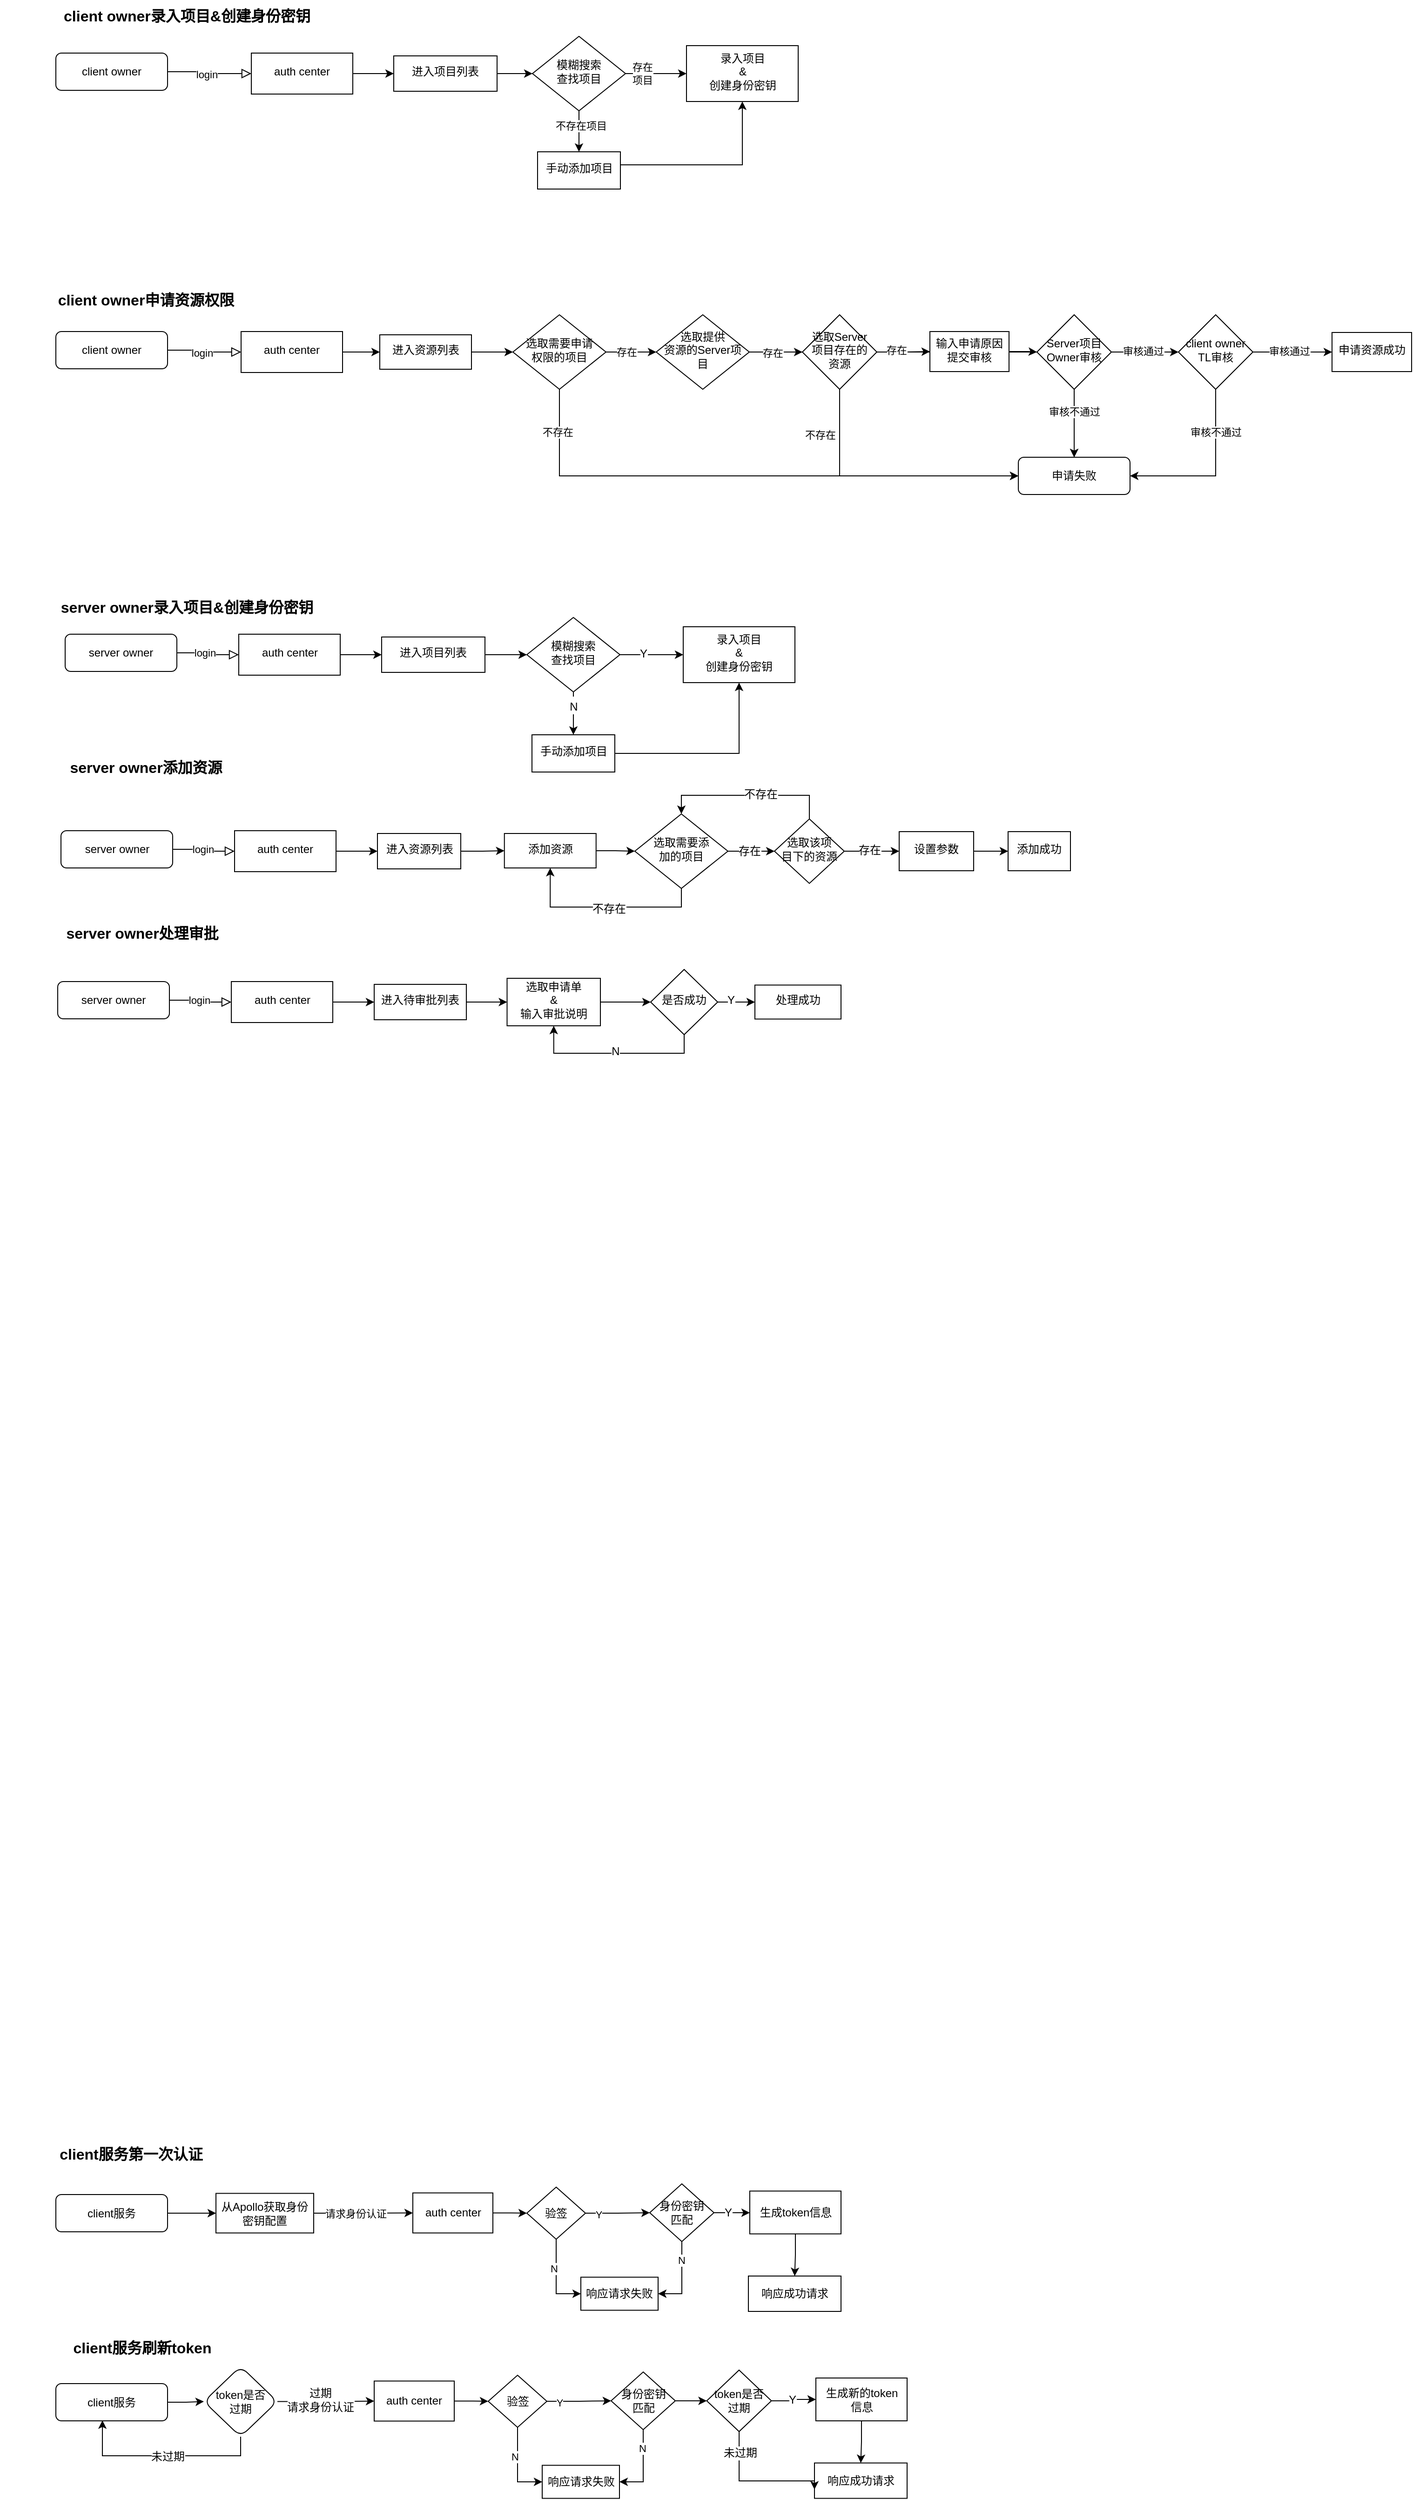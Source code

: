 <mxfile version="15.2.1" type="github">
  <diagram id="C5RBs43oDa-KdzZeNtuy" name="Page-1">
    <mxGraphModel dx="2253" dy="749" grid="0" gridSize="10" guides="1" tooltips="1" connect="1" arrows="1" fold="1" page="1" pageScale="1" pageWidth="827" pageHeight="1169" math="0" shadow="0">
      <root>
        <mxCell id="WIyWlLk6GJQsqaUBKTNV-0" />
        <mxCell id="WIyWlLk6GJQsqaUBKTNV-1" parent="WIyWlLk6GJQsqaUBKTNV-0" />
        <mxCell id="WIyWlLk6GJQsqaUBKTNV-2" value="" style="rounded=0;html=1;jettySize=auto;orthogonalLoop=1;fontSize=11;endArrow=block;endFill=0;endSize=8;strokeWidth=1;shadow=0;labelBackgroundColor=none;edgeStyle=orthogonalEdgeStyle;entryX=0;entryY=0.5;entryDx=0;entryDy=0;" parent="WIyWlLk6GJQsqaUBKTNV-1" source="WIyWlLk6GJQsqaUBKTNV-3" target="DeKQThP0z9D1mcQqg2c3-67" edge="1">
          <mxGeometry relative="1" as="geometry">
            <mxPoint x="94" y="196" as="targetPoint" />
            <Array as="points" />
          </mxGeometry>
        </mxCell>
        <mxCell id="DeKQThP0z9D1mcQqg2c3-6" value="login" style="edgeLabel;html=1;align=center;verticalAlign=middle;resizable=0;points=[];" vertex="1" connectable="0" parent="WIyWlLk6GJQsqaUBKTNV-2">
          <mxGeometry x="-0.086" y="-3" relative="1" as="geometry">
            <mxPoint as="offset" />
          </mxGeometry>
        </mxCell>
        <mxCell id="WIyWlLk6GJQsqaUBKTNV-3" value="client owner" style="rounded=1;whiteSpace=wrap;html=1;fontSize=12;glass=0;strokeWidth=1;shadow=0;" parent="WIyWlLk6GJQsqaUBKTNV-1" vertex="1">
          <mxGeometry x="34" y="81" width="120" height="40" as="geometry" />
        </mxCell>
        <mxCell id="DeKQThP0z9D1mcQqg2c3-25" value="" style="edgeStyle=orthogonalEdgeStyle;rounded=0;orthogonalLoop=1;jettySize=auto;html=1;" edge="1" parent="WIyWlLk6GJQsqaUBKTNV-1" source="DeKQThP0z9D1mcQqg2c3-5" target="DeKQThP0z9D1mcQqg2c3-24">
          <mxGeometry relative="1" as="geometry" />
        </mxCell>
        <mxCell id="DeKQThP0z9D1mcQqg2c3-26" value="存在&lt;br&gt;项目" style="edgeLabel;html=1;align=center;verticalAlign=middle;resizable=0;points=[];" vertex="1" connectable="0" parent="DeKQThP0z9D1mcQqg2c3-25">
          <mxGeometry x="-0.455" relative="1" as="geometry">
            <mxPoint as="offset" />
          </mxGeometry>
        </mxCell>
        <mxCell id="DeKQThP0z9D1mcQqg2c3-28" value="" style="edgeStyle=orthogonalEdgeStyle;rounded=0;orthogonalLoop=1;jettySize=auto;html=1;" edge="1" parent="WIyWlLk6GJQsqaUBKTNV-1" source="DeKQThP0z9D1mcQqg2c3-5" target="DeKQThP0z9D1mcQqg2c3-27">
          <mxGeometry relative="1" as="geometry" />
        </mxCell>
        <mxCell id="DeKQThP0z9D1mcQqg2c3-30" value="不存在项目" style="edgeLabel;html=1;align=center;verticalAlign=middle;resizable=0;points=[];" vertex="1" connectable="0" parent="DeKQThP0z9D1mcQqg2c3-28">
          <mxGeometry x="-0.302" y="2" relative="1" as="geometry">
            <mxPoint as="offset" />
          </mxGeometry>
        </mxCell>
        <mxCell id="DeKQThP0z9D1mcQqg2c3-5" value="模糊搜索&lt;br&gt;查找项目" style="rhombus;whiteSpace=wrap;html=1;shadow=0;fontFamily=Helvetica;fontSize=12;align=center;strokeWidth=1;spacing=6;spacingTop=-4;" vertex="1" parent="WIyWlLk6GJQsqaUBKTNV-1">
          <mxGeometry x="546" y="63" width="100" height="80" as="geometry" />
        </mxCell>
        <mxCell id="DeKQThP0z9D1mcQqg2c3-24" value="录入项目 &lt;br&gt;&amp;amp; &lt;br&gt;创建身份密钥" style="whiteSpace=wrap;html=1;shadow=0;strokeWidth=1;spacing=6;spacingTop=-4;" vertex="1" parent="WIyWlLk6GJQsqaUBKTNV-1">
          <mxGeometry x="711.5" y="73" width="120" height="60" as="geometry" />
        </mxCell>
        <mxCell id="DeKQThP0z9D1mcQqg2c3-29" style="edgeStyle=orthogonalEdgeStyle;rounded=0;orthogonalLoop=1;jettySize=auto;html=1;entryX=0.5;entryY=1;entryDx=0;entryDy=0;" edge="1" parent="WIyWlLk6GJQsqaUBKTNV-1" source="DeKQThP0z9D1mcQqg2c3-27" target="DeKQThP0z9D1mcQqg2c3-24">
          <mxGeometry relative="1" as="geometry">
            <Array as="points">
              <mxPoint x="772" y="201" />
            </Array>
          </mxGeometry>
        </mxCell>
        <mxCell id="DeKQThP0z9D1mcQqg2c3-27" value="手动添加项目" style="whiteSpace=wrap;html=1;shadow=0;strokeWidth=1;spacing=6;spacingTop=-4;" vertex="1" parent="WIyWlLk6GJQsqaUBKTNV-1">
          <mxGeometry x="551.5" y="187" width="89" height="40" as="geometry" />
        </mxCell>
        <mxCell id="DeKQThP0z9D1mcQqg2c3-306" style="edgeStyle=orthogonalEdgeStyle;rounded=0;orthogonalLoop=1;jettySize=auto;html=1;entryX=0;entryY=0.5;entryDx=0;entryDy=0;" edge="1" parent="WIyWlLk6GJQsqaUBKTNV-1" source="DeKQThP0z9D1mcQqg2c3-67" target="DeKQThP0z9D1mcQqg2c3-73">
          <mxGeometry relative="1" as="geometry" />
        </mxCell>
        <mxCell id="DeKQThP0z9D1mcQqg2c3-67" value="&lt;span&gt;auth center&lt;/span&gt;" style="whiteSpace=wrap;html=1;shadow=0;strokeWidth=1;spacing=6;spacingTop=-4;" vertex="1" parent="WIyWlLk6GJQsqaUBKTNV-1">
          <mxGeometry x="244" y="81" width="109" height="44" as="geometry" />
        </mxCell>
        <mxCell id="DeKQThP0z9D1mcQqg2c3-75" style="edgeStyle=orthogonalEdgeStyle;rounded=0;orthogonalLoop=1;jettySize=auto;html=1;" edge="1" parent="WIyWlLk6GJQsqaUBKTNV-1" source="DeKQThP0z9D1mcQqg2c3-73" target="DeKQThP0z9D1mcQqg2c3-5">
          <mxGeometry relative="1" as="geometry" />
        </mxCell>
        <mxCell id="DeKQThP0z9D1mcQqg2c3-73" value="进入项目列表" style="whiteSpace=wrap;html=1;shadow=0;strokeWidth=1;spacing=6;spacingTop=-4;" vertex="1" parent="WIyWlLk6GJQsqaUBKTNV-1">
          <mxGeometry x="397" y="84" width="111" height="38" as="geometry" />
        </mxCell>
        <mxCell id="DeKQThP0z9D1mcQqg2c3-195" value="" style="edgeStyle=orthogonalEdgeStyle;rounded=0;orthogonalLoop=1;jettySize=auto;html=1;entryX=0;entryY=0.5;entryDx=0;entryDy=0;" edge="1" parent="WIyWlLk6GJQsqaUBKTNV-1" source="DeKQThP0z9D1mcQqg2c3-146" target="DeKQThP0z9D1mcQqg2c3-196">
          <mxGeometry relative="1" as="geometry">
            <mxPoint x="275" y="2400.5" as="targetPoint" />
          </mxGeometry>
        </mxCell>
        <mxCell id="DeKQThP0z9D1mcQqg2c3-146" value="client服务" style="rounded=1;whiteSpace=wrap;html=1;fontSize=12;glass=0;strokeWidth=1;shadow=0;" vertex="1" parent="WIyWlLk6GJQsqaUBKTNV-1">
          <mxGeometry x="34" y="2380.5" width="120" height="40" as="geometry" />
        </mxCell>
        <mxCell id="DeKQThP0z9D1mcQqg2c3-166" value="" style="edgeStyle=orthogonalEdgeStyle;rounded=0;orthogonalLoop=1;jettySize=auto;html=1;exitX=1;exitY=0.5;exitDx=0;exitDy=0;" edge="1" parent="WIyWlLk6GJQsqaUBKTNV-1" source="DeKQThP0z9D1mcQqg2c3-153" target="DeKQThP0z9D1mcQqg2c3-165">
          <mxGeometry relative="1" as="geometry" />
        </mxCell>
        <mxCell id="DeKQThP0z9D1mcQqg2c3-153" value="auth center" style="rounded=0;whiteSpace=wrap;html=1;" vertex="1" parent="WIyWlLk6GJQsqaUBKTNV-1">
          <mxGeometry x="417.5" y="2378.75" width="86" height="43" as="geometry" />
        </mxCell>
        <mxCell id="DeKQThP0z9D1mcQqg2c3-172" value="" style="edgeStyle=orthogonalEdgeStyle;rounded=0;orthogonalLoop=1;jettySize=auto;html=1;" edge="1" parent="WIyWlLk6GJQsqaUBKTNV-1" source="DeKQThP0z9D1mcQqg2c3-165" target="DeKQThP0z9D1mcQqg2c3-171">
          <mxGeometry relative="1" as="geometry" />
        </mxCell>
        <mxCell id="DeKQThP0z9D1mcQqg2c3-178" value="Y" style="edgeLabel;html=1;align=center;verticalAlign=middle;resizable=0;points=[];" vertex="1" connectable="0" parent="DeKQThP0z9D1mcQqg2c3-172">
          <mxGeometry x="-0.617" y="-1" relative="1" as="geometry">
            <mxPoint as="offset" />
          </mxGeometry>
        </mxCell>
        <mxCell id="DeKQThP0z9D1mcQqg2c3-176" value="" style="edgeStyle=orthogonalEdgeStyle;rounded=0;orthogonalLoop=1;jettySize=auto;html=1;entryX=0;entryY=0.5;entryDx=0;entryDy=0;" edge="1" parent="WIyWlLk6GJQsqaUBKTNV-1" source="DeKQThP0z9D1mcQqg2c3-165" target="DeKQThP0z9D1mcQqg2c3-175">
          <mxGeometry relative="1" as="geometry" />
        </mxCell>
        <mxCell id="DeKQThP0z9D1mcQqg2c3-179" value="N" style="edgeLabel;html=1;align=center;verticalAlign=middle;resizable=0;points=[];" vertex="1" connectable="0" parent="DeKQThP0z9D1mcQqg2c3-176">
          <mxGeometry x="-0.271" y="-4" relative="1" as="geometry">
            <mxPoint x="1" as="offset" />
          </mxGeometry>
        </mxCell>
        <mxCell id="DeKQThP0z9D1mcQqg2c3-165" value="验签" style="rhombus;whiteSpace=wrap;html=1;rounded=0;" vertex="1" parent="WIyWlLk6GJQsqaUBKTNV-1">
          <mxGeometry x="540" y="2372.5" width="63" height="56" as="geometry" />
        </mxCell>
        <mxCell id="DeKQThP0z9D1mcQqg2c3-185" value="" style="edgeStyle=orthogonalEdgeStyle;rounded=0;orthogonalLoop=1;jettySize=auto;html=1;" edge="1" parent="WIyWlLk6GJQsqaUBKTNV-1" source="DeKQThP0z9D1mcQqg2c3-169" target="DeKQThP0z9D1mcQqg2c3-184">
          <mxGeometry relative="1" as="geometry" />
        </mxCell>
        <mxCell id="DeKQThP0z9D1mcQqg2c3-169" value="生成token信息" style="whiteSpace=wrap;html=1;rounded=0;" vertex="1" parent="WIyWlLk6GJQsqaUBKTNV-1">
          <mxGeometry x="779.5" y="2376.75" width="98" height="46" as="geometry" />
        </mxCell>
        <mxCell id="DeKQThP0z9D1mcQqg2c3-177" style="edgeStyle=orthogonalEdgeStyle;rounded=0;orthogonalLoop=1;jettySize=auto;html=1;entryX=1;entryY=0.5;entryDx=0;entryDy=0;" edge="1" parent="WIyWlLk6GJQsqaUBKTNV-1" source="DeKQThP0z9D1mcQqg2c3-171" target="DeKQThP0z9D1mcQqg2c3-175">
          <mxGeometry relative="1" as="geometry">
            <mxPoint x="693" y="2502.25" as="targetPoint" />
          </mxGeometry>
        </mxCell>
        <mxCell id="DeKQThP0z9D1mcQqg2c3-180" value="N" style="edgeLabel;html=1;align=center;verticalAlign=middle;resizable=0;points=[];" vertex="1" connectable="0" parent="DeKQThP0z9D1mcQqg2c3-177">
          <mxGeometry x="-0.521" y="-1" relative="1" as="geometry">
            <mxPoint as="offset" />
          </mxGeometry>
        </mxCell>
        <mxCell id="DeKQThP0z9D1mcQqg2c3-183" style="edgeStyle=orthogonalEdgeStyle;rounded=0;orthogonalLoop=1;jettySize=auto;html=1;exitX=1;exitY=0.5;exitDx=0;exitDy=0;entryX=0;entryY=0.5;entryDx=0;entryDy=0;" edge="1" parent="WIyWlLk6GJQsqaUBKTNV-1" source="DeKQThP0z9D1mcQqg2c3-171" target="DeKQThP0z9D1mcQqg2c3-169">
          <mxGeometry relative="1" as="geometry">
            <mxPoint x="754.5" y="2400" as="sourcePoint" />
          </mxGeometry>
        </mxCell>
        <mxCell id="DeKQThP0z9D1mcQqg2c3-420" value="Y" style="edgeLabel;html=1;align=center;verticalAlign=middle;resizable=0;points=[];fontSize=12;" vertex="1" connectable="0" parent="DeKQThP0z9D1mcQqg2c3-183">
          <mxGeometry x="-0.226" relative="1" as="geometry">
            <mxPoint as="offset" />
          </mxGeometry>
        </mxCell>
        <mxCell id="DeKQThP0z9D1mcQqg2c3-171" value="身份密钥&lt;br&gt;匹配" style="rhombus;whiteSpace=wrap;html=1;rounded=0;" vertex="1" parent="WIyWlLk6GJQsqaUBKTNV-1">
          <mxGeometry x="672" y="2369" width="69" height="62" as="geometry" />
        </mxCell>
        <mxCell id="DeKQThP0z9D1mcQqg2c3-175" value="响应请求失败" style="whiteSpace=wrap;html=1;rounded=0;" vertex="1" parent="WIyWlLk6GJQsqaUBKTNV-1">
          <mxGeometry x="598" y="2469.25" width="83" height="35.5" as="geometry" />
        </mxCell>
        <mxCell id="DeKQThP0z9D1mcQqg2c3-184" value="响应成功请求" style="whiteSpace=wrap;html=1;rounded=0;" vertex="1" parent="WIyWlLk6GJQsqaUBKTNV-1">
          <mxGeometry x="778" y="2468" width="99.5" height="38" as="geometry" />
        </mxCell>
        <mxCell id="DeKQThP0z9D1mcQqg2c3-206" value="" style="edgeStyle=orthogonalEdgeStyle;rounded=0;orthogonalLoop=1;jettySize=auto;html=1;entryX=0;entryY=0.5;entryDx=0;entryDy=0;" edge="1" parent="WIyWlLk6GJQsqaUBKTNV-1" source="DeKQThP0z9D1mcQqg2c3-196" target="DeKQThP0z9D1mcQqg2c3-153">
          <mxGeometry relative="1" as="geometry">
            <mxPoint x="356" y="2400.5" as="targetPoint" />
          </mxGeometry>
        </mxCell>
        <mxCell id="DeKQThP0z9D1mcQqg2c3-419" value="&lt;span style=&quot;font-size: 11px&quot;&gt;请求身份认证&lt;/span&gt;" style="edgeLabel;html=1;align=center;verticalAlign=middle;resizable=0;points=[];fontSize=12;" vertex="1" connectable="0" parent="DeKQThP0z9D1mcQqg2c3-206">
          <mxGeometry x="-0.17" relative="1" as="geometry">
            <mxPoint as="offset" />
          </mxGeometry>
        </mxCell>
        <mxCell id="DeKQThP0z9D1mcQqg2c3-196" value="从Apollo获取身份密钥配置" style="rounded=0;whiteSpace=wrap;html=1;" vertex="1" parent="WIyWlLk6GJQsqaUBKTNV-1">
          <mxGeometry x="206" y="2379.25" width="105" height="42.5" as="geometry" />
        </mxCell>
        <mxCell id="DeKQThP0z9D1mcQqg2c3-259" value="" style="rounded=0;html=1;jettySize=auto;orthogonalLoop=1;fontSize=11;endArrow=block;endFill=0;endSize=8;strokeWidth=1;shadow=0;labelBackgroundColor=none;edgeStyle=orthogonalEdgeStyle;entryX=0;entryY=0.5;entryDx=0;entryDy=0;" edge="1" parent="WIyWlLk6GJQsqaUBKTNV-1" source="DeKQThP0z9D1mcQqg2c3-261" target="DeKQThP0z9D1mcQqg2c3-301">
          <mxGeometry relative="1" as="geometry">
            <mxPoint x="221" y="400" as="targetPoint" />
            <Array as="points" />
          </mxGeometry>
        </mxCell>
        <mxCell id="DeKQThP0z9D1mcQqg2c3-260" value="login" style="edgeLabel;html=1;align=center;verticalAlign=middle;resizable=0;points=[];" vertex="1" connectable="0" parent="DeKQThP0z9D1mcQqg2c3-259">
          <mxGeometry x="-0.086" y="-3" relative="1" as="geometry">
            <mxPoint as="offset" />
          </mxGeometry>
        </mxCell>
        <mxCell id="DeKQThP0z9D1mcQqg2c3-261" value="client owner" style="rounded=1;whiteSpace=wrap;html=1;fontSize=12;glass=0;strokeWidth=1;shadow=0;" vertex="1" parent="WIyWlLk6GJQsqaUBKTNV-1">
          <mxGeometry x="34" y="380" width="120" height="40" as="geometry" />
        </mxCell>
        <mxCell id="DeKQThP0z9D1mcQqg2c3-262" style="edgeStyle=orthogonalEdgeStyle;rounded=0;orthogonalLoop=1;jettySize=auto;html=1;entryX=0.5;entryY=0;entryDx=0;entryDy=0;" edge="1" parent="WIyWlLk6GJQsqaUBKTNV-1" source="DeKQThP0z9D1mcQqg2c3-266" target="DeKQThP0z9D1mcQqg2c3-272">
          <mxGeometry relative="1" as="geometry">
            <mxPoint x="1187.5" y="619" as="targetPoint" />
          </mxGeometry>
        </mxCell>
        <mxCell id="DeKQThP0z9D1mcQqg2c3-263" value="不存在" style="edgeLabel;html=1;align=center;verticalAlign=middle;resizable=0;points=[];" vertex="1" connectable="0" parent="DeKQThP0z9D1mcQqg2c3-262">
          <mxGeometry x="-0.684" y="-2" relative="1" as="geometry">
            <mxPoint x="10" y="2" as="offset" />
          </mxGeometry>
        </mxCell>
        <mxCell id="DeKQThP0z9D1mcQqg2c3-264" value="" style="edgeStyle=orthogonalEdgeStyle;rounded=0;orthogonalLoop=1;jettySize=auto;html=1;entryX=0;entryY=0.5;entryDx=0;entryDy=0;" edge="1" parent="WIyWlLk6GJQsqaUBKTNV-1" source="DeKQThP0z9D1mcQqg2c3-266" target="DeKQThP0z9D1mcQqg2c3-298">
          <mxGeometry relative="1" as="geometry" />
        </mxCell>
        <mxCell id="DeKQThP0z9D1mcQqg2c3-265" value="存在" style="edgeLabel;html=1;align=center;verticalAlign=middle;resizable=0;points=[];" vertex="1" connectable="0" parent="DeKQThP0z9D1mcQqg2c3-264">
          <mxGeometry x="-0.143" y="-1" relative="1" as="geometry">
            <mxPoint as="offset" />
          </mxGeometry>
        </mxCell>
        <mxCell id="DeKQThP0z9D1mcQqg2c3-266" value="选取提供&lt;br&gt;资源的Server项目" style="rhombus;whiteSpace=wrap;html=1;shadow=0;fontFamily=Helvetica;fontSize=12;align=center;strokeWidth=1;spacing=6;spacingTop=-4;" vertex="1" parent="WIyWlLk6GJQsqaUBKTNV-1">
          <mxGeometry x="679" y="362" width="100" height="80" as="geometry" />
        </mxCell>
        <mxCell id="DeKQThP0z9D1mcQqg2c3-272" value="申请失败" style="rounded=1;whiteSpace=wrap;html=1;fontSize=12;glass=0;strokeWidth=1;shadow=0;" vertex="1" parent="WIyWlLk6GJQsqaUBKTNV-1">
          <mxGeometry x="1068" y="515" width="120" height="40" as="geometry" />
        </mxCell>
        <mxCell id="DeKQThP0z9D1mcQqg2c3-273" style="edgeStyle=orthogonalEdgeStyle;rounded=0;orthogonalLoop=1;jettySize=auto;html=1;exitX=1;exitY=0.5;exitDx=0;exitDy=0;entryX=0;entryY=0.5;entryDx=0;entryDy=0;" edge="1" parent="WIyWlLk6GJQsqaUBKTNV-1" source="DeKQThP0z9D1mcQqg2c3-277" target="DeKQThP0z9D1mcQqg2c3-266">
          <mxGeometry relative="1" as="geometry" />
        </mxCell>
        <mxCell id="DeKQThP0z9D1mcQqg2c3-274" value="存在" style="edgeLabel;html=1;align=center;verticalAlign=middle;resizable=0;points=[];" vertex="1" connectable="0" parent="DeKQThP0z9D1mcQqg2c3-273">
          <mxGeometry x="-0.176" relative="1" as="geometry">
            <mxPoint as="offset" />
          </mxGeometry>
        </mxCell>
        <mxCell id="DeKQThP0z9D1mcQqg2c3-275" style="edgeStyle=orthogonalEdgeStyle;rounded=0;orthogonalLoop=1;jettySize=auto;html=1;entryX=0;entryY=0.5;entryDx=0;entryDy=0;exitX=0.5;exitY=1;exitDx=0;exitDy=0;" edge="1" parent="WIyWlLk6GJQsqaUBKTNV-1" source="DeKQThP0z9D1mcQqg2c3-277" target="DeKQThP0z9D1mcQqg2c3-272">
          <mxGeometry relative="1" as="geometry" />
        </mxCell>
        <mxCell id="DeKQThP0z9D1mcQqg2c3-276" value="不存在" style="edgeLabel;html=1;align=center;verticalAlign=middle;resizable=0;points=[];" vertex="1" connectable="0" parent="DeKQThP0z9D1mcQqg2c3-275">
          <mxGeometry x="-0.71" y="-2" relative="1" as="geometry">
            <mxPoint y="-39" as="offset" />
          </mxGeometry>
        </mxCell>
        <mxCell id="DeKQThP0z9D1mcQqg2c3-277" value="选取需要申请&lt;br&gt;权限的项目" style="rhombus;whiteSpace=wrap;html=1;shadow=0;fontFamily=Helvetica;fontSize=12;align=center;strokeWidth=1;spacing=6;spacingTop=-4;" vertex="1" parent="WIyWlLk6GJQsqaUBKTNV-1">
          <mxGeometry x="525" y="362" width="100" height="80" as="geometry" />
        </mxCell>
        <mxCell id="DeKQThP0z9D1mcQqg2c3-281" value="" style="edgeStyle=orthogonalEdgeStyle;rounded=0;orthogonalLoop=1;jettySize=auto;html=1;exitX=1;exitY=0.5;exitDx=0;exitDy=0;" edge="1" parent="WIyWlLk6GJQsqaUBKTNV-1" source="DeKQThP0z9D1mcQqg2c3-282" target="DeKQThP0z9D1mcQqg2c3-287">
          <mxGeometry relative="1" as="geometry" />
        </mxCell>
        <mxCell id="DeKQThP0z9D1mcQqg2c3-282" value="输入申请原因&lt;br&gt;提交审核" style="whiteSpace=wrap;html=1;shadow=0;strokeWidth=1;spacing=6;spacingTop=-4;" vertex="1" parent="WIyWlLk6GJQsqaUBKTNV-1">
          <mxGeometry x="973" y="380" width="85" height="43" as="geometry" />
        </mxCell>
        <mxCell id="DeKQThP0z9D1mcQqg2c3-283" value="" style="edgeStyle=orthogonalEdgeStyle;rounded=0;orthogonalLoop=1;jettySize=auto;html=1;" edge="1" parent="WIyWlLk6GJQsqaUBKTNV-1" source="DeKQThP0z9D1mcQqg2c3-287" target="DeKQThP0z9D1mcQqg2c3-292">
          <mxGeometry relative="1" as="geometry" />
        </mxCell>
        <mxCell id="DeKQThP0z9D1mcQqg2c3-284" value="审核通过" style="edgeLabel;html=1;align=center;verticalAlign=middle;resizable=0;points=[];" vertex="1" connectable="0" parent="DeKQThP0z9D1mcQqg2c3-283">
          <mxGeometry x="-0.075" y="1" relative="1" as="geometry">
            <mxPoint as="offset" />
          </mxGeometry>
        </mxCell>
        <mxCell id="DeKQThP0z9D1mcQqg2c3-285" style="edgeStyle=orthogonalEdgeStyle;rounded=0;orthogonalLoop=1;jettySize=auto;html=1;exitX=0.5;exitY=1;exitDx=0;exitDy=0;entryX=0.5;entryY=0;entryDx=0;entryDy=0;" edge="1" parent="WIyWlLk6GJQsqaUBKTNV-1" source="DeKQThP0z9D1mcQqg2c3-287" target="DeKQThP0z9D1mcQqg2c3-272">
          <mxGeometry relative="1" as="geometry">
            <mxPoint x="259.5" y="772" as="targetPoint" />
          </mxGeometry>
        </mxCell>
        <mxCell id="DeKQThP0z9D1mcQqg2c3-286" value="审核不通过" style="edgeLabel;html=1;align=center;verticalAlign=middle;resizable=0;points=[];" vertex="1" connectable="0" parent="DeKQThP0z9D1mcQqg2c3-285">
          <mxGeometry x="-0.344" relative="1" as="geometry">
            <mxPoint as="offset" />
          </mxGeometry>
        </mxCell>
        <mxCell id="DeKQThP0z9D1mcQqg2c3-287" value="Server项目Owner审核" style="rhombus;whiteSpace=wrap;html=1;shadow=0;strokeWidth=1;spacing=6;spacingTop=-4;" vertex="1" parent="WIyWlLk6GJQsqaUBKTNV-1">
          <mxGeometry x="1088" y="362" width="80" height="80" as="geometry" />
        </mxCell>
        <mxCell id="DeKQThP0z9D1mcQqg2c3-288" style="edgeStyle=orthogonalEdgeStyle;rounded=0;orthogonalLoop=1;jettySize=auto;html=1;entryX=1;entryY=0.5;entryDx=0;entryDy=0;exitX=0.5;exitY=1;exitDx=0;exitDy=0;" edge="1" parent="WIyWlLk6GJQsqaUBKTNV-1" source="DeKQThP0z9D1mcQqg2c3-292" target="DeKQThP0z9D1mcQqg2c3-272">
          <mxGeometry relative="1" as="geometry">
            <mxPoint x="244.5" y="787" as="targetPoint" />
          </mxGeometry>
        </mxCell>
        <mxCell id="DeKQThP0z9D1mcQqg2c3-289" value="审核不通过" style="edgeLabel;html=1;align=center;verticalAlign=middle;resizable=0;points=[];" vertex="1" connectable="0" parent="DeKQThP0z9D1mcQqg2c3-288">
          <mxGeometry x="-0.505" relative="1" as="geometry">
            <mxPoint as="offset" />
          </mxGeometry>
        </mxCell>
        <mxCell id="DeKQThP0z9D1mcQqg2c3-290" value="" style="edgeStyle=orthogonalEdgeStyle;rounded=0;orthogonalLoop=1;jettySize=auto;html=1;" edge="1" parent="WIyWlLk6GJQsqaUBKTNV-1" source="DeKQThP0z9D1mcQqg2c3-292" target="DeKQThP0z9D1mcQqg2c3-293">
          <mxGeometry relative="1" as="geometry" />
        </mxCell>
        <mxCell id="DeKQThP0z9D1mcQqg2c3-291" value="审核通过" style="edgeLabel;html=1;align=center;verticalAlign=middle;resizable=0;points=[];" vertex="1" connectable="0" parent="DeKQThP0z9D1mcQqg2c3-290">
          <mxGeometry x="-0.089" y="1" relative="1" as="geometry">
            <mxPoint as="offset" />
          </mxGeometry>
        </mxCell>
        <mxCell id="DeKQThP0z9D1mcQqg2c3-292" value="client owner TL审核" style="rhombus;whiteSpace=wrap;html=1;shadow=0;strokeWidth=1;spacing=6;spacingTop=-4;" vertex="1" parent="WIyWlLk6GJQsqaUBKTNV-1">
          <mxGeometry x="1240" y="362" width="80" height="80" as="geometry" />
        </mxCell>
        <mxCell id="DeKQThP0z9D1mcQqg2c3-293" value="申请资源成功" style="whiteSpace=wrap;html=1;shadow=0;strokeWidth=1;spacing=6;spacingTop=-4;" vertex="1" parent="WIyWlLk6GJQsqaUBKTNV-1">
          <mxGeometry x="1405" y="381" width="85.5" height="42" as="geometry" />
        </mxCell>
        <mxCell id="DeKQThP0z9D1mcQqg2c3-294" style="edgeStyle=orthogonalEdgeStyle;rounded=0;orthogonalLoop=1;jettySize=auto;html=1;entryX=0;entryY=0.5;entryDx=0;entryDy=0;exitX=0.5;exitY=1;exitDx=0;exitDy=0;" edge="1" parent="WIyWlLk6GJQsqaUBKTNV-1" source="DeKQThP0z9D1mcQqg2c3-298" target="DeKQThP0z9D1mcQqg2c3-272">
          <mxGeometry relative="1" as="geometry">
            <mxPoint x="229.5" y="757" as="targetPoint" />
          </mxGeometry>
        </mxCell>
        <mxCell id="DeKQThP0z9D1mcQqg2c3-295" value="不存在" style="edgeLabel;html=1;align=center;verticalAlign=middle;resizable=0;points=[];" vertex="1" connectable="0" parent="DeKQThP0z9D1mcQqg2c3-294">
          <mxGeometry x="-0.658" y="-3" relative="1" as="geometry">
            <mxPoint x="-18" as="offset" />
          </mxGeometry>
        </mxCell>
        <mxCell id="DeKQThP0z9D1mcQqg2c3-296" style="edgeStyle=orthogonalEdgeStyle;rounded=0;orthogonalLoop=1;jettySize=auto;html=1;exitX=1;exitY=0.5;exitDx=0;exitDy=0;entryX=0;entryY=0.5;entryDx=0;entryDy=0;" edge="1" parent="WIyWlLk6GJQsqaUBKTNV-1" source="DeKQThP0z9D1mcQqg2c3-298" target="DeKQThP0z9D1mcQqg2c3-282">
          <mxGeometry relative="1" as="geometry" />
        </mxCell>
        <mxCell id="DeKQThP0z9D1mcQqg2c3-297" value="存在" style="edgeLabel;html=1;align=center;verticalAlign=middle;resizable=0;points=[];" vertex="1" connectable="0" parent="DeKQThP0z9D1mcQqg2c3-296">
          <mxGeometry x="-0.264" y="2" relative="1" as="geometry">
            <mxPoint as="offset" />
          </mxGeometry>
        </mxCell>
        <mxCell id="DeKQThP0z9D1mcQqg2c3-298" value="选取Server项目存在的资源" style="rhombus;whiteSpace=wrap;html=1;shadow=0;strokeWidth=1;spacing=6;spacingTop=-4;" vertex="1" parent="WIyWlLk6GJQsqaUBKTNV-1">
          <mxGeometry x="836" y="362" width="80" height="80" as="geometry" />
        </mxCell>
        <mxCell id="DeKQThP0z9D1mcQqg2c3-299" value="" style="edgeStyle=orthogonalEdgeStyle;rounded=0;orthogonalLoop=1;jettySize=auto;html=1;" edge="1" parent="WIyWlLk6GJQsqaUBKTNV-1" source="DeKQThP0z9D1mcQqg2c3-301" target="DeKQThP0z9D1mcQqg2c3-303">
          <mxGeometry relative="1" as="geometry" />
        </mxCell>
        <mxCell id="DeKQThP0z9D1mcQqg2c3-301" value="&lt;span&gt;auth center&lt;/span&gt;" style="whiteSpace=wrap;html=1;shadow=0;strokeWidth=1;spacing=6;spacingTop=-4;" vertex="1" parent="WIyWlLk6GJQsqaUBKTNV-1">
          <mxGeometry x="233" y="380" width="109" height="44" as="geometry" />
        </mxCell>
        <mxCell id="DeKQThP0z9D1mcQqg2c3-308" style="edgeStyle=orthogonalEdgeStyle;rounded=0;orthogonalLoop=1;jettySize=auto;html=1;entryX=0;entryY=0.5;entryDx=0;entryDy=0;fontSize=16;" edge="1" parent="WIyWlLk6GJQsqaUBKTNV-1" source="DeKQThP0z9D1mcQqg2c3-303" target="DeKQThP0z9D1mcQqg2c3-277">
          <mxGeometry relative="1" as="geometry" />
        </mxCell>
        <mxCell id="DeKQThP0z9D1mcQqg2c3-303" value="进入资源列表" style="whiteSpace=wrap;html=1;shadow=0;strokeWidth=1;spacing=6;spacingTop=-4;" vertex="1" parent="WIyWlLk6GJQsqaUBKTNV-1">
          <mxGeometry x="382" y="383.5" width="98.5" height="37" as="geometry" />
        </mxCell>
        <mxCell id="DeKQThP0z9D1mcQqg2c3-307" value="client owner录入项目&amp;amp;创建身份密钥" style="text;html=1;strokeColor=none;fillColor=none;align=center;verticalAlign=middle;whiteSpace=wrap;rounded=0;fontStyle=1;fontSize=16;" vertex="1" parent="WIyWlLk6GJQsqaUBKTNV-1">
          <mxGeometry x="34" y="24" width="282" height="33" as="geometry" />
        </mxCell>
        <mxCell id="DeKQThP0z9D1mcQqg2c3-309" value="client owner申请资源权限" style="text;html=1;strokeColor=none;fillColor=none;align=center;verticalAlign=middle;whiteSpace=wrap;rounded=0;fontStyle=1;fontSize=16;" vertex="1" parent="WIyWlLk6GJQsqaUBKTNV-1">
          <mxGeometry x="-10" y="329" width="282" height="33" as="geometry" />
        </mxCell>
        <mxCell id="DeKQThP0z9D1mcQqg2c3-310" value="server owner" style="rounded=1;whiteSpace=wrap;html=1;fontSize=12;glass=0;strokeWidth=1;shadow=0;" vertex="1" parent="WIyWlLk6GJQsqaUBKTNV-1">
          <mxGeometry x="44" y="705" width="120" height="40" as="geometry" />
        </mxCell>
        <mxCell id="DeKQThP0z9D1mcQqg2c3-318" style="edgeStyle=orthogonalEdgeStyle;rounded=0;orthogonalLoop=1;jettySize=auto;html=1;entryX=0;entryY=0.5;entryDx=0;entryDy=0;fontSize=16;" edge="1" parent="WIyWlLk6GJQsqaUBKTNV-1" source="DeKQThP0z9D1mcQqg2c3-311" target="DeKQThP0z9D1mcQqg2c3-314">
          <mxGeometry relative="1" as="geometry" />
        </mxCell>
        <mxCell id="DeKQThP0z9D1mcQqg2c3-311" value="&lt;span&gt;auth center&lt;/span&gt;" style="whiteSpace=wrap;html=1;shadow=0;strokeWidth=1;spacing=6;spacingTop=-4;" vertex="1" parent="WIyWlLk6GJQsqaUBKTNV-1">
          <mxGeometry x="230.5" y="705" width="109" height="44" as="geometry" />
        </mxCell>
        <mxCell id="DeKQThP0z9D1mcQqg2c3-312" value="" style="rounded=0;html=1;jettySize=auto;orthogonalLoop=1;fontSize=11;endArrow=block;endFill=0;endSize=8;strokeWidth=1;shadow=0;labelBackgroundColor=none;edgeStyle=orthogonalEdgeStyle;entryX=0;entryY=0.5;entryDx=0;entryDy=0;exitX=1;exitY=0.5;exitDx=0;exitDy=0;" edge="1" parent="WIyWlLk6GJQsqaUBKTNV-1" source="DeKQThP0z9D1mcQqg2c3-310" target="DeKQThP0z9D1mcQqg2c3-311">
          <mxGeometry relative="1" as="geometry">
            <mxPoint x="201" y="1055" as="targetPoint" />
            <Array as="points" />
            <mxPoint x="201" y="984" as="sourcePoint" />
          </mxGeometry>
        </mxCell>
        <mxCell id="DeKQThP0z9D1mcQqg2c3-313" value="login" style="edgeLabel;html=1;align=center;verticalAlign=middle;resizable=0;points=[];" vertex="1" connectable="0" parent="DeKQThP0z9D1mcQqg2c3-312">
          <mxGeometry x="-0.086" y="-3" relative="1" as="geometry">
            <mxPoint x="-2" y="-3" as="offset" />
          </mxGeometry>
        </mxCell>
        <mxCell id="DeKQThP0z9D1mcQqg2c3-319" style="edgeStyle=orthogonalEdgeStyle;rounded=0;orthogonalLoop=1;jettySize=auto;html=1;exitX=1;exitY=0.5;exitDx=0;exitDy=0;entryX=0;entryY=0.5;entryDx=0;entryDy=0;fontSize=16;" edge="1" parent="WIyWlLk6GJQsqaUBKTNV-1" source="DeKQThP0z9D1mcQqg2c3-314" target="DeKQThP0z9D1mcQqg2c3-315">
          <mxGeometry relative="1" as="geometry" />
        </mxCell>
        <mxCell id="DeKQThP0z9D1mcQqg2c3-314" value="进入项目列表" style="whiteSpace=wrap;html=1;shadow=0;strokeWidth=1;spacing=6;spacingTop=-4;" vertex="1" parent="WIyWlLk6GJQsqaUBKTNV-1">
          <mxGeometry x="384" y="708" width="111" height="38" as="geometry" />
        </mxCell>
        <mxCell id="DeKQThP0z9D1mcQqg2c3-320" style="edgeStyle=orthogonalEdgeStyle;rounded=0;orthogonalLoop=1;jettySize=auto;html=1;fontSize=16;" edge="1" parent="WIyWlLk6GJQsqaUBKTNV-1" source="DeKQThP0z9D1mcQqg2c3-315" target="DeKQThP0z9D1mcQqg2c3-317">
          <mxGeometry relative="1" as="geometry" />
        </mxCell>
        <mxCell id="DeKQThP0z9D1mcQqg2c3-322" value="&lt;font style=&quot;font-size: 12px&quot;&gt;Y&lt;/font&gt;" style="edgeLabel;html=1;align=center;verticalAlign=middle;resizable=0;points=[];fontSize=16;" vertex="1" connectable="0" parent="DeKQThP0z9D1mcQqg2c3-320">
          <mxGeometry x="-0.265" y="3" relative="1" as="geometry">
            <mxPoint as="offset" />
          </mxGeometry>
        </mxCell>
        <mxCell id="DeKQThP0z9D1mcQqg2c3-321" style="edgeStyle=orthogonalEdgeStyle;rounded=0;orthogonalLoop=1;jettySize=auto;html=1;entryX=0.5;entryY=0;entryDx=0;entryDy=0;fontSize=16;" edge="1" parent="WIyWlLk6GJQsqaUBKTNV-1" source="DeKQThP0z9D1mcQqg2c3-315" target="DeKQThP0z9D1mcQqg2c3-316">
          <mxGeometry relative="1" as="geometry" />
        </mxCell>
        <mxCell id="DeKQThP0z9D1mcQqg2c3-323" value="&lt;font style=&quot;font-size: 12px&quot;&gt;N&lt;/font&gt;" style="edgeLabel;html=1;align=center;verticalAlign=middle;resizable=0;points=[];fontSize=16;" vertex="1" connectable="0" parent="DeKQThP0z9D1mcQqg2c3-321">
          <mxGeometry x="-0.391" relative="1" as="geometry">
            <mxPoint as="offset" />
          </mxGeometry>
        </mxCell>
        <mxCell id="DeKQThP0z9D1mcQqg2c3-315" value="模糊搜索&lt;br&gt;查找项目" style="rhombus;whiteSpace=wrap;html=1;shadow=0;fontFamily=Helvetica;fontSize=12;align=center;strokeWidth=1;spacing=6;spacingTop=-4;" vertex="1" parent="WIyWlLk6GJQsqaUBKTNV-1">
          <mxGeometry x="540" y="687" width="100" height="80" as="geometry" />
        </mxCell>
        <mxCell id="DeKQThP0z9D1mcQqg2c3-324" style="edgeStyle=orthogonalEdgeStyle;rounded=0;orthogonalLoop=1;jettySize=auto;html=1;entryX=0.5;entryY=1;entryDx=0;entryDy=0;fontSize=16;" edge="1" parent="WIyWlLk6GJQsqaUBKTNV-1" source="DeKQThP0z9D1mcQqg2c3-316" target="DeKQThP0z9D1mcQqg2c3-317">
          <mxGeometry relative="1" as="geometry" />
        </mxCell>
        <mxCell id="DeKQThP0z9D1mcQqg2c3-316" value="手动添加项目" style="whiteSpace=wrap;html=1;shadow=0;strokeWidth=1;spacing=6;spacingTop=-4;" vertex="1" parent="WIyWlLk6GJQsqaUBKTNV-1">
          <mxGeometry x="545.5" y="813" width="89" height="40" as="geometry" />
        </mxCell>
        <mxCell id="DeKQThP0z9D1mcQqg2c3-317" value="录入项目 &lt;br&gt;&amp;amp; &lt;br&gt;创建身份密钥" style="whiteSpace=wrap;html=1;shadow=0;strokeWidth=1;spacing=6;spacingTop=-4;" vertex="1" parent="WIyWlLk6GJQsqaUBKTNV-1">
          <mxGeometry x="708" y="697" width="120" height="60" as="geometry" />
        </mxCell>
        <mxCell id="DeKQThP0z9D1mcQqg2c3-325" value="server owner录入项目&amp;amp;创建身份密钥" style="text;html=1;strokeColor=none;fillColor=none;align=center;verticalAlign=middle;whiteSpace=wrap;rounded=0;fontStyle=1;fontSize=16;" vertex="1" parent="WIyWlLk6GJQsqaUBKTNV-1">
          <mxGeometry x="34" y="659" width="282" height="33" as="geometry" />
        </mxCell>
        <mxCell id="DeKQThP0z9D1mcQqg2c3-326" value="server owner添加资源" style="text;html=1;strokeColor=none;fillColor=none;align=center;verticalAlign=middle;whiteSpace=wrap;rounded=0;fontStyle=1;fontSize=16;" vertex="1" parent="WIyWlLk6GJQsqaUBKTNV-1">
          <mxGeometry x="-10" y="831" width="282" height="33" as="geometry" />
        </mxCell>
        <mxCell id="DeKQThP0z9D1mcQqg2c3-328" value="server owner" style="rounded=1;whiteSpace=wrap;html=1;fontSize=12;glass=0;strokeWidth=1;shadow=0;" vertex="1" parent="WIyWlLk6GJQsqaUBKTNV-1">
          <mxGeometry x="39.5" y="916" width="120" height="40" as="geometry" />
        </mxCell>
        <mxCell id="DeKQThP0z9D1mcQqg2c3-329" style="edgeStyle=orthogonalEdgeStyle;rounded=0;orthogonalLoop=1;jettySize=auto;html=1;entryX=0;entryY=0.5;entryDx=0;entryDy=0;fontSize=16;" edge="1" parent="WIyWlLk6GJQsqaUBKTNV-1" source="DeKQThP0z9D1mcQqg2c3-330" target="DeKQThP0z9D1mcQqg2c3-334">
          <mxGeometry relative="1" as="geometry" />
        </mxCell>
        <mxCell id="DeKQThP0z9D1mcQqg2c3-330" value="&lt;span&gt;auth center&lt;/span&gt;" style="whiteSpace=wrap;html=1;shadow=0;strokeWidth=1;spacing=6;spacingTop=-4;" vertex="1" parent="WIyWlLk6GJQsqaUBKTNV-1">
          <mxGeometry x="226" y="916" width="109" height="44" as="geometry" />
        </mxCell>
        <mxCell id="DeKQThP0z9D1mcQqg2c3-331" value="" style="rounded=0;html=1;jettySize=auto;orthogonalLoop=1;fontSize=11;endArrow=block;endFill=0;endSize=8;strokeWidth=1;shadow=0;labelBackgroundColor=none;edgeStyle=orthogonalEdgeStyle;entryX=0;entryY=0.5;entryDx=0;entryDy=0;exitX=1;exitY=0.5;exitDx=0;exitDy=0;" edge="1" parent="WIyWlLk6GJQsqaUBKTNV-1" source="DeKQThP0z9D1mcQqg2c3-328" target="DeKQThP0z9D1mcQqg2c3-330">
          <mxGeometry relative="1" as="geometry">
            <mxPoint x="196.5" y="1266" as="targetPoint" />
            <Array as="points" />
            <mxPoint x="196.5" y="1195" as="sourcePoint" />
          </mxGeometry>
        </mxCell>
        <mxCell id="DeKQThP0z9D1mcQqg2c3-332" value="login" style="edgeLabel;html=1;align=center;verticalAlign=middle;resizable=0;points=[];" vertex="1" connectable="0" parent="DeKQThP0z9D1mcQqg2c3-331">
          <mxGeometry x="-0.086" y="-3" relative="1" as="geometry">
            <mxPoint x="1" y="-3" as="offset" />
          </mxGeometry>
        </mxCell>
        <mxCell id="DeKQThP0z9D1mcQqg2c3-343" style="edgeStyle=orthogonalEdgeStyle;rounded=0;orthogonalLoop=1;jettySize=auto;html=1;entryX=0;entryY=0.5;entryDx=0;entryDy=0;fontSize=16;" edge="1" parent="WIyWlLk6GJQsqaUBKTNV-1" source="DeKQThP0z9D1mcQqg2c3-334" target="DeKQThP0z9D1mcQqg2c3-342">
          <mxGeometry relative="1" as="geometry" />
        </mxCell>
        <mxCell id="DeKQThP0z9D1mcQqg2c3-334" value="进入资源列表" style="whiteSpace=wrap;html=1;shadow=0;strokeWidth=1;spacing=6;spacingTop=-4;" vertex="1" parent="WIyWlLk6GJQsqaUBKTNV-1">
          <mxGeometry x="379.5" y="919" width="89.5" height="38" as="geometry" />
        </mxCell>
        <mxCell id="DeKQThP0z9D1mcQqg2c3-345" style="edgeStyle=orthogonalEdgeStyle;rounded=0;orthogonalLoop=1;jettySize=auto;html=1;exitX=1;exitY=0.5;exitDx=0;exitDy=0;entryX=0;entryY=0.5;entryDx=0;entryDy=0;fontSize=16;" edge="1" parent="WIyWlLk6GJQsqaUBKTNV-1" source="DeKQThP0z9D1mcQqg2c3-342" target="DeKQThP0z9D1mcQqg2c3-344">
          <mxGeometry relative="1" as="geometry" />
        </mxCell>
        <mxCell id="DeKQThP0z9D1mcQqg2c3-342" value="添加资源" style="whiteSpace=wrap;html=1;shadow=0;strokeWidth=1;spacing=6;spacingTop=-4;" vertex="1" parent="WIyWlLk6GJQsqaUBKTNV-1">
          <mxGeometry x="515.88" y="919" width="98.5" height="37" as="geometry" />
        </mxCell>
        <mxCell id="DeKQThP0z9D1mcQqg2c3-351" style="edgeStyle=orthogonalEdgeStyle;rounded=0;orthogonalLoop=1;jettySize=auto;html=1;exitX=0.5;exitY=1;exitDx=0;exitDy=0;entryX=0.5;entryY=1;entryDx=0;entryDy=0;fontSize=16;" edge="1" parent="WIyWlLk6GJQsqaUBKTNV-1" source="DeKQThP0z9D1mcQqg2c3-344" target="DeKQThP0z9D1mcQqg2c3-342">
          <mxGeometry relative="1" as="geometry" />
        </mxCell>
        <mxCell id="DeKQThP0z9D1mcQqg2c3-352" value="&lt;font style=&quot;font-size: 12px&quot;&gt;不存在&lt;/font&gt;" style="edgeLabel;html=1;align=center;verticalAlign=middle;resizable=0;points=[];fontSize=16;" vertex="1" connectable="0" parent="DeKQThP0z9D1mcQqg2c3-351">
          <mxGeometry x="-0.034" relative="1" as="geometry">
            <mxPoint as="offset" />
          </mxGeometry>
        </mxCell>
        <mxCell id="DeKQThP0z9D1mcQqg2c3-380" value="" style="edgeStyle=orthogonalEdgeStyle;rounded=0;orthogonalLoop=1;jettySize=auto;html=1;fontSize=12;" edge="1" parent="WIyWlLk6GJQsqaUBKTNV-1" source="DeKQThP0z9D1mcQqg2c3-344" target="DeKQThP0z9D1mcQqg2c3-379">
          <mxGeometry relative="1" as="geometry" />
        </mxCell>
        <mxCell id="DeKQThP0z9D1mcQqg2c3-381" value="存在" style="edgeLabel;html=1;align=center;verticalAlign=middle;resizable=0;points=[];fontSize=12;" vertex="1" connectable="0" parent="DeKQThP0z9D1mcQqg2c3-380">
          <mxGeometry x="-0.158" y="-1" relative="1" as="geometry">
            <mxPoint x="2" y="-1" as="offset" />
          </mxGeometry>
        </mxCell>
        <mxCell id="DeKQThP0z9D1mcQqg2c3-344" value="选取需要添&lt;br&gt;加的项目" style="rhombus;whiteSpace=wrap;html=1;shadow=0;fontFamily=Helvetica;fontSize=12;align=center;strokeWidth=1;spacing=6;spacingTop=-4;" vertex="1" parent="WIyWlLk6GJQsqaUBKTNV-1">
          <mxGeometry x="656" y="898" width="100" height="80" as="geometry" />
        </mxCell>
        <mxCell id="DeKQThP0z9D1mcQqg2c3-383" style="edgeStyle=orthogonalEdgeStyle;rounded=0;orthogonalLoop=1;jettySize=auto;html=1;entryX=0;entryY=0.5;entryDx=0;entryDy=0;fontSize=12;" edge="1" parent="WIyWlLk6GJQsqaUBKTNV-1" source="DeKQThP0z9D1mcQqg2c3-346" target="DeKQThP0z9D1mcQqg2c3-348">
          <mxGeometry relative="1" as="geometry" />
        </mxCell>
        <mxCell id="DeKQThP0z9D1mcQqg2c3-346" value="设置参数" style="whiteSpace=wrap;html=1;shadow=0;strokeWidth=1;spacing=6;spacingTop=-4;" vertex="1" parent="WIyWlLk6GJQsqaUBKTNV-1">
          <mxGeometry x="940" y="917" width="80" height="42" as="geometry" />
        </mxCell>
        <mxCell id="DeKQThP0z9D1mcQqg2c3-348" value="添加成功" style="whiteSpace=wrap;html=1;shadow=0;strokeWidth=1;spacing=6;spacingTop=-4;" vertex="1" parent="WIyWlLk6GJQsqaUBKTNV-1">
          <mxGeometry x="1057" y="917" width="67" height="42" as="geometry" />
        </mxCell>
        <mxCell id="DeKQThP0z9D1mcQqg2c3-353" value="server owner处理审批" style="text;html=1;strokeColor=none;fillColor=none;align=center;verticalAlign=middle;whiteSpace=wrap;rounded=0;fontStyle=1;fontSize=16;" vertex="1" parent="WIyWlLk6GJQsqaUBKTNV-1">
          <mxGeometry x="-14" y="1009" width="282" height="33" as="geometry" />
        </mxCell>
        <mxCell id="DeKQThP0z9D1mcQqg2c3-354" value="server owner" style="rounded=1;whiteSpace=wrap;html=1;fontSize=12;glass=0;strokeWidth=1;shadow=0;" vertex="1" parent="WIyWlLk6GJQsqaUBKTNV-1">
          <mxGeometry x="36" y="1078" width="120" height="40" as="geometry" />
        </mxCell>
        <mxCell id="DeKQThP0z9D1mcQqg2c3-355" style="edgeStyle=orthogonalEdgeStyle;rounded=0;orthogonalLoop=1;jettySize=auto;html=1;entryX=0;entryY=0.5;entryDx=0;entryDy=0;fontSize=16;" edge="1" parent="WIyWlLk6GJQsqaUBKTNV-1" source="DeKQThP0z9D1mcQqg2c3-356" target="DeKQThP0z9D1mcQqg2c3-360">
          <mxGeometry relative="1" as="geometry" />
        </mxCell>
        <mxCell id="DeKQThP0z9D1mcQqg2c3-356" value="&lt;span&gt;auth center&lt;/span&gt;" style="whiteSpace=wrap;html=1;shadow=0;strokeWidth=1;spacing=6;spacingTop=-4;" vertex="1" parent="WIyWlLk6GJQsqaUBKTNV-1">
          <mxGeometry x="222.5" y="1078" width="109" height="44" as="geometry" />
        </mxCell>
        <mxCell id="DeKQThP0z9D1mcQqg2c3-357" value="" style="rounded=0;html=1;jettySize=auto;orthogonalLoop=1;fontSize=11;endArrow=block;endFill=0;endSize=8;strokeWidth=1;shadow=0;labelBackgroundColor=none;edgeStyle=orthogonalEdgeStyle;entryX=0;entryY=0.5;entryDx=0;entryDy=0;exitX=1;exitY=0.5;exitDx=0;exitDy=0;" edge="1" parent="WIyWlLk6GJQsqaUBKTNV-1" source="DeKQThP0z9D1mcQqg2c3-354" target="DeKQThP0z9D1mcQqg2c3-356">
          <mxGeometry relative="1" as="geometry">
            <mxPoint x="193" y="1428" as="targetPoint" />
            <Array as="points" />
            <mxPoint x="193" y="1357" as="sourcePoint" />
          </mxGeometry>
        </mxCell>
        <mxCell id="DeKQThP0z9D1mcQqg2c3-358" value="login" style="edgeLabel;html=1;align=center;verticalAlign=middle;resizable=0;points=[];" vertex="1" connectable="0" parent="DeKQThP0z9D1mcQqg2c3-357">
          <mxGeometry x="-0.086" y="-3" relative="1" as="geometry">
            <mxPoint y="-3" as="offset" />
          </mxGeometry>
        </mxCell>
        <mxCell id="DeKQThP0z9D1mcQqg2c3-371" style="edgeStyle=orthogonalEdgeStyle;rounded=0;orthogonalLoop=1;jettySize=auto;html=1;exitX=1;exitY=0.5;exitDx=0;exitDy=0;entryX=0;entryY=0.5;entryDx=0;entryDy=0;fontSize=16;" edge="1" parent="WIyWlLk6GJQsqaUBKTNV-1" source="DeKQThP0z9D1mcQqg2c3-360" target="DeKQThP0z9D1mcQqg2c3-370">
          <mxGeometry relative="1" as="geometry" />
        </mxCell>
        <mxCell id="DeKQThP0z9D1mcQqg2c3-360" value="进入待审批列表" style="whiteSpace=wrap;html=1;shadow=0;strokeWidth=1;spacing=6;spacingTop=-4;" vertex="1" parent="WIyWlLk6GJQsqaUBKTNV-1">
          <mxGeometry x="376" y="1081" width="99" height="38" as="geometry" />
        </mxCell>
        <mxCell id="DeKQThP0z9D1mcQqg2c3-373" value="" style="edgeStyle=orthogonalEdgeStyle;rounded=0;orthogonalLoop=1;jettySize=auto;html=1;fontSize=16;" edge="1" parent="WIyWlLk6GJQsqaUBKTNV-1" source="DeKQThP0z9D1mcQqg2c3-370" target="DeKQThP0z9D1mcQqg2c3-372">
          <mxGeometry relative="1" as="geometry" />
        </mxCell>
        <mxCell id="DeKQThP0z9D1mcQqg2c3-370" value="选取申请单&lt;br&gt;&amp;amp;&lt;br&gt;输入审批说明" style="whiteSpace=wrap;html=1;shadow=0;strokeWidth=1;spacing=6;spacingTop=-4;" vertex="1" parent="WIyWlLk6GJQsqaUBKTNV-1">
          <mxGeometry x="518.75" y="1074.5" width="100.25" height="51" as="geometry" />
        </mxCell>
        <mxCell id="DeKQThP0z9D1mcQqg2c3-375" style="edgeStyle=orthogonalEdgeStyle;rounded=0;orthogonalLoop=1;jettySize=auto;html=1;entryX=0;entryY=0.5;entryDx=0;entryDy=0;fontSize=16;" edge="1" parent="WIyWlLk6GJQsqaUBKTNV-1" source="DeKQThP0z9D1mcQqg2c3-372" target="DeKQThP0z9D1mcQqg2c3-374">
          <mxGeometry relative="1" as="geometry" />
        </mxCell>
        <mxCell id="DeKQThP0z9D1mcQqg2c3-377" value="&lt;font style=&quot;font-size: 12px;&quot;&gt;Y&lt;/font&gt;" style="edgeLabel;html=1;align=center;verticalAlign=middle;resizable=0;points=[];fontSize=12;" vertex="1" connectable="0" parent="DeKQThP0z9D1mcQqg2c3-375">
          <mxGeometry x="-0.3" y="2" relative="1" as="geometry">
            <mxPoint as="offset" />
          </mxGeometry>
        </mxCell>
        <mxCell id="DeKQThP0z9D1mcQqg2c3-376" style="edgeStyle=orthogonalEdgeStyle;rounded=0;orthogonalLoop=1;jettySize=auto;html=1;entryX=0.5;entryY=1;entryDx=0;entryDy=0;fontSize=16;" edge="1" parent="WIyWlLk6GJQsqaUBKTNV-1" source="DeKQThP0z9D1mcQqg2c3-372" target="DeKQThP0z9D1mcQqg2c3-370">
          <mxGeometry relative="1" as="geometry">
            <Array as="points">
              <mxPoint x="709" y="1155" />
              <mxPoint x="569" y="1155" />
            </Array>
          </mxGeometry>
        </mxCell>
        <mxCell id="DeKQThP0z9D1mcQqg2c3-378" value="&lt;font style=&quot;font-size: 12px;&quot;&gt;N&lt;/font&gt;" style="edgeLabel;html=1;align=center;verticalAlign=middle;resizable=0;points=[];fontSize=12;" vertex="1" connectable="0" parent="DeKQThP0z9D1mcQqg2c3-376">
          <mxGeometry x="-0.008" y="-2" relative="1" as="geometry">
            <mxPoint as="offset" />
          </mxGeometry>
        </mxCell>
        <mxCell id="DeKQThP0z9D1mcQqg2c3-372" value="是否成功" style="rhombus;whiteSpace=wrap;html=1;shadow=0;strokeWidth=1;spacing=6;spacingTop=-4;" vertex="1" parent="WIyWlLk6GJQsqaUBKTNV-1">
          <mxGeometry x="673" y="1065" width="72" height="70" as="geometry" />
        </mxCell>
        <mxCell id="DeKQThP0z9D1mcQqg2c3-374" value="处理成功" style="whiteSpace=wrap;html=1;shadow=0;strokeWidth=1;spacing=6;spacingTop=-4;" vertex="1" parent="WIyWlLk6GJQsqaUBKTNV-1">
          <mxGeometry x="785" y="1081.75" width="92.5" height="36.5" as="geometry" />
        </mxCell>
        <mxCell id="DeKQThP0z9D1mcQqg2c3-382" style="edgeStyle=orthogonalEdgeStyle;rounded=0;orthogonalLoop=1;jettySize=auto;html=1;entryX=0;entryY=0.5;entryDx=0;entryDy=0;fontSize=12;" edge="1" parent="WIyWlLk6GJQsqaUBKTNV-1" source="DeKQThP0z9D1mcQqg2c3-379" target="DeKQThP0z9D1mcQqg2c3-346">
          <mxGeometry relative="1" as="geometry" />
        </mxCell>
        <mxCell id="DeKQThP0z9D1mcQqg2c3-384" value="存在" style="edgeLabel;html=1;align=center;verticalAlign=middle;resizable=0;points=[];fontSize=12;" vertex="1" connectable="0" parent="DeKQThP0z9D1mcQqg2c3-382">
          <mxGeometry x="-0.084" y="1" relative="1" as="geometry">
            <mxPoint as="offset" />
          </mxGeometry>
        </mxCell>
        <mxCell id="DeKQThP0z9D1mcQqg2c3-385" style="edgeStyle=orthogonalEdgeStyle;rounded=0;orthogonalLoop=1;jettySize=auto;html=1;entryX=0.5;entryY=0;entryDx=0;entryDy=0;fontSize=12;" edge="1" parent="WIyWlLk6GJQsqaUBKTNV-1" source="DeKQThP0z9D1mcQqg2c3-379" target="DeKQThP0z9D1mcQqg2c3-344">
          <mxGeometry relative="1" as="geometry">
            <Array as="points">
              <mxPoint x="844" y="878" />
              <mxPoint x="706" y="878" />
            </Array>
          </mxGeometry>
        </mxCell>
        <mxCell id="DeKQThP0z9D1mcQqg2c3-386" value="不存在" style="edgeLabel;html=1;align=center;verticalAlign=middle;resizable=0;points=[];fontSize=12;" vertex="1" connectable="0" parent="DeKQThP0z9D1mcQqg2c3-385">
          <mxGeometry x="-0.148" y="-1" relative="1" as="geometry">
            <mxPoint as="offset" />
          </mxGeometry>
        </mxCell>
        <mxCell id="DeKQThP0z9D1mcQqg2c3-379" value="选取该项&lt;br&gt;目下的资源" style="rhombus;whiteSpace=wrap;html=1;shadow=0;strokeWidth=1;spacing=6;spacingTop=-4;" vertex="1" parent="WIyWlLk6GJQsqaUBKTNV-1">
          <mxGeometry x="806" y="903.38" width="75" height="69.25" as="geometry" />
        </mxCell>
        <mxCell id="DeKQThP0z9D1mcQqg2c3-443" value="" style="edgeStyle=orthogonalEdgeStyle;rounded=0;orthogonalLoop=1;jettySize=auto;html=1;fontSize=12;" edge="1" parent="WIyWlLk6GJQsqaUBKTNV-1" source="DeKQThP0z9D1mcQqg2c3-422" target="DeKQThP0z9D1mcQqg2c3-442">
          <mxGeometry relative="1" as="geometry" />
        </mxCell>
        <mxCell id="DeKQThP0z9D1mcQqg2c3-422" value="client服务" style="rounded=1;whiteSpace=wrap;html=1;fontSize=12;glass=0;strokeWidth=1;shadow=0;" vertex="1" parent="WIyWlLk6GJQsqaUBKTNV-1">
          <mxGeometry x="34" y="2583.5" width="120" height="40" as="geometry" />
        </mxCell>
        <mxCell id="DeKQThP0z9D1mcQqg2c3-423" value="" style="edgeStyle=orthogonalEdgeStyle;rounded=0;orthogonalLoop=1;jettySize=auto;html=1;exitX=1;exitY=0.5;exitDx=0;exitDy=0;" edge="1" parent="WIyWlLk6GJQsqaUBKTNV-1" source="DeKQThP0z9D1mcQqg2c3-424" target="DeKQThP0z9D1mcQqg2c3-429">
          <mxGeometry relative="1" as="geometry" />
        </mxCell>
        <mxCell id="DeKQThP0z9D1mcQqg2c3-424" value="auth center" style="rounded=0;whiteSpace=wrap;html=1;" vertex="1" parent="WIyWlLk6GJQsqaUBKTNV-1">
          <mxGeometry x="376" y="2580.75" width="86" height="43" as="geometry" />
        </mxCell>
        <mxCell id="DeKQThP0z9D1mcQqg2c3-425" value="" style="edgeStyle=orthogonalEdgeStyle;rounded=0;orthogonalLoop=1;jettySize=auto;html=1;" edge="1" parent="WIyWlLk6GJQsqaUBKTNV-1" source="DeKQThP0z9D1mcQqg2c3-429" target="DeKQThP0z9D1mcQqg2c3-436">
          <mxGeometry relative="1" as="geometry" />
        </mxCell>
        <mxCell id="DeKQThP0z9D1mcQqg2c3-426" value="Y" style="edgeLabel;html=1;align=center;verticalAlign=middle;resizable=0;points=[];" vertex="1" connectable="0" parent="DeKQThP0z9D1mcQqg2c3-425">
          <mxGeometry x="-0.617" y="-1" relative="1" as="geometry">
            <mxPoint as="offset" />
          </mxGeometry>
        </mxCell>
        <mxCell id="DeKQThP0z9D1mcQqg2c3-427" value="" style="edgeStyle=orthogonalEdgeStyle;rounded=0;orthogonalLoop=1;jettySize=auto;html=1;entryX=0;entryY=0.5;entryDx=0;entryDy=0;" edge="1" parent="WIyWlLk6GJQsqaUBKTNV-1" source="DeKQThP0z9D1mcQqg2c3-429" target="DeKQThP0z9D1mcQqg2c3-437">
          <mxGeometry relative="1" as="geometry" />
        </mxCell>
        <mxCell id="DeKQThP0z9D1mcQqg2c3-428" value="N" style="edgeLabel;html=1;align=center;verticalAlign=middle;resizable=0;points=[];" vertex="1" connectable="0" parent="DeKQThP0z9D1mcQqg2c3-427">
          <mxGeometry x="-0.271" y="-4" relative="1" as="geometry">
            <mxPoint x="1" as="offset" />
          </mxGeometry>
        </mxCell>
        <mxCell id="DeKQThP0z9D1mcQqg2c3-429" value="验签" style="rhombus;whiteSpace=wrap;html=1;rounded=0;" vertex="1" parent="WIyWlLk6GJQsqaUBKTNV-1">
          <mxGeometry x="498.5" y="2574.5" width="63" height="56" as="geometry" />
        </mxCell>
        <mxCell id="DeKQThP0z9D1mcQqg2c3-430" value="" style="edgeStyle=orthogonalEdgeStyle;rounded=0;orthogonalLoop=1;jettySize=auto;html=1;fontSize=12;" edge="1" parent="WIyWlLk6GJQsqaUBKTNV-1" source="DeKQThP0z9D1mcQqg2c3-431" target="DeKQThP0z9D1mcQqg2c3-438">
          <mxGeometry relative="1" as="geometry" />
        </mxCell>
        <mxCell id="DeKQThP0z9D1mcQqg2c3-431" value="生成新的token&lt;br style=&quot;font-size: 12px;&quot;&gt;信息" style="whiteSpace=wrap;html=1;rounded=0;fontSize=12;" vertex="1" parent="WIyWlLk6GJQsqaUBKTNV-1">
          <mxGeometry x="850.5" y="2577.5" width="98" height="46" as="geometry" />
        </mxCell>
        <mxCell id="DeKQThP0z9D1mcQqg2c3-432" style="edgeStyle=orthogonalEdgeStyle;rounded=0;orthogonalLoop=1;jettySize=auto;html=1;entryX=1;entryY=0.5;entryDx=0;entryDy=0;" edge="1" parent="WIyWlLk6GJQsqaUBKTNV-1" source="DeKQThP0z9D1mcQqg2c3-436" target="DeKQThP0z9D1mcQqg2c3-437">
          <mxGeometry relative="1" as="geometry">
            <mxPoint x="651.5" y="2704.25" as="targetPoint" />
          </mxGeometry>
        </mxCell>
        <mxCell id="DeKQThP0z9D1mcQqg2c3-433" value="N" style="edgeLabel;html=1;align=center;verticalAlign=middle;resizable=0;points=[];" vertex="1" connectable="0" parent="DeKQThP0z9D1mcQqg2c3-432">
          <mxGeometry x="-0.521" y="-1" relative="1" as="geometry">
            <mxPoint as="offset" />
          </mxGeometry>
        </mxCell>
        <mxCell id="DeKQThP0z9D1mcQqg2c3-448" value="" style="edgeStyle=orthogonalEdgeStyle;rounded=0;orthogonalLoop=1;jettySize=auto;html=1;fontSize=12;" edge="1" parent="WIyWlLk6GJQsqaUBKTNV-1" source="DeKQThP0z9D1mcQqg2c3-436" target="DeKQThP0z9D1mcQqg2c3-447">
          <mxGeometry relative="1" as="geometry" />
        </mxCell>
        <mxCell id="DeKQThP0z9D1mcQqg2c3-436" value="身份密钥&lt;br&gt;匹配" style="rhombus;whiteSpace=wrap;html=1;rounded=0;" vertex="1" parent="WIyWlLk6GJQsqaUBKTNV-1">
          <mxGeometry x="630.5" y="2571" width="69" height="62" as="geometry" />
        </mxCell>
        <mxCell id="DeKQThP0z9D1mcQqg2c3-437" value="响应请求失败" style="whiteSpace=wrap;html=1;rounded=0;" vertex="1" parent="WIyWlLk6GJQsqaUBKTNV-1">
          <mxGeometry x="556.5" y="2671.25" width="83" height="35.5" as="geometry" />
        </mxCell>
        <mxCell id="DeKQThP0z9D1mcQqg2c3-438" value="响应成功请求" style="whiteSpace=wrap;html=1;rounded=0;fontSize=12;" vertex="1" parent="WIyWlLk6GJQsqaUBKTNV-1">
          <mxGeometry x="849" y="2668.75" width="99.5" height="38" as="geometry" />
        </mxCell>
        <mxCell id="DeKQThP0z9D1mcQqg2c3-439" value="" style="edgeStyle=orthogonalEdgeStyle;rounded=0;orthogonalLoop=1;jettySize=auto;html=1;entryX=0;entryY=0.5;entryDx=0;entryDy=0;exitX=1;exitY=0.5;exitDx=0;exitDy=0;" edge="1" parent="WIyWlLk6GJQsqaUBKTNV-1" source="DeKQThP0z9D1mcQqg2c3-442" target="DeKQThP0z9D1mcQqg2c3-424">
          <mxGeometry relative="1" as="geometry">
            <mxPoint x="356" y="2603.5" as="targetPoint" />
            <mxPoint x="311" y="2603.6" as="sourcePoint" />
          </mxGeometry>
        </mxCell>
        <mxCell id="DeKQThP0z9D1mcQqg2c3-444" value="过期&lt;br&gt;请求身份认证" style="edgeLabel;html=1;align=center;verticalAlign=middle;resizable=0;points=[];fontSize=12;" vertex="1" connectable="0" parent="DeKQThP0z9D1mcQqg2c3-439">
          <mxGeometry x="-0.133" y="2" relative="1" as="geometry">
            <mxPoint as="offset" />
          </mxGeometry>
        </mxCell>
        <mxCell id="DeKQThP0z9D1mcQqg2c3-445" style="edgeStyle=orthogonalEdgeStyle;rounded=0;orthogonalLoop=1;jettySize=auto;html=1;entryX=0.417;entryY=0.988;entryDx=0;entryDy=0;entryPerimeter=0;fontSize=12;" edge="1" parent="WIyWlLk6GJQsqaUBKTNV-1" source="DeKQThP0z9D1mcQqg2c3-442" target="DeKQThP0z9D1mcQqg2c3-422">
          <mxGeometry relative="1" as="geometry">
            <Array as="points">
              <mxPoint x="233" y="2661" />
              <mxPoint x="84" y="2661" />
            </Array>
          </mxGeometry>
        </mxCell>
        <mxCell id="DeKQThP0z9D1mcQqg2c3-446" value="未过期" style="edgeLabel;html=1;align=center;verticalAlign=middle;resizable=0;points=[];fontSize=12;" vertex="1" connectable="0" parent="DeKQThP0z9D1mcQqg2c3-445">
          <mxGeometry x="-0.043" y="1" relative="1" as="geometry">
            <mxPoint as="offset" />
          </mxGeometry>
        </mxCell>
        <mxCell id="DeKQThP0z9D1mcQqg2c3-442" value="&lt;span&gt;token是否&lt;br&gt;过期&lt;/span&gt;" style="rhombus;whiteSpace=wrap;html=1;rounded=1;shadow=0;strokeWidth=1;glass=0;" vertex="1" parent="WIyWlLk6GJQsqaUBKTNV-1">
          <mxGeometry x="193" y="2565" width="79" height="75.5" as="geometry" />
        </mxCell>
        <mxCell id="DeKQThP0z9D1mcQqg2c3-449" style="edgeStyle=orthogonalEdgeStyle;rounded=0;orthogonalLoop=1;jettySize=auto;html=1;entryX=0;entryY=0.5;entryDx=0;entryDy=0;fontSize=12;" edge="1" parent="WIyWlLk6GJQsqaUBKTNV-1" source="DeKQThP0z9D1mcQqg2c3-447" target="DeKQThP0z9D1mcQqg2c3-431">
          <mxGeometry relative="1" as="geometry" />
        </mxCell>
        <mxCell id="DeKQThP0z9D1mcQqg2c3-450" value="Y" style="edgeLabel;html=1;align=center;verticalAlign=middle;resizable=0;points=[];fontSize=12;" vertex="1" connectable="0" parent="DeKQThP0z9D1mcQqg2c3-449">
          <mxGeometry x="-0.137" y="1" relative="1" as="geometry">
            <mxPoint as="offset" />
          </mxGeometry>
        </mxCell>
        <mxCell id="DeKQThP0z9D1mcQqg2c3-451" style="edgeStyle=orthogonalEdgeStyle;rounded=0;orthogonalLoop=1;jettySize=auto;html=1;entryX=0;entryY=0.75;entryDx=0;entryDy=0;fontSize=12;" edge="1" parent="WIyWlLk6GJQsqaUBKTNV-1" source="DeKQThP0z9D1mcQqg2c3-447" target="DeKQThP0z9D1mcQqg2c3-438">
          <mxGeometry relative="1" as="geometry">
            <Array as="points">
              <mxPoint x="768" y="2688" />
              <mxPoint x="849" y="2688" />
            </Array>
          </mxGeometry>
        </mxCell>
        <mxCell id="DeKQThP0z9D1mcQqg2c3-452" value="未过期" style="edgeLabel;html=1;align=center;verticalAlign=middle;resizable=0;points=[];fontSize=12;" vertex="1" connectable="0" parent="DeKQThP0z9D1mcQqg2c3-451">
          <mxGeometry x="-0.678" y="1" relative="1" as="geometry">
            <mxPoint as="offset" />
          </mxGeometry>
        </mxCell>
        <mxCell id="DeKQThP0z9D1mcQqg2c3-447" value="token是否&lt;br&gt;过期" style="rhombus;whiteSpace=wrap;html=1;rounded=0;" vertex="1" parent="WIyWlLk6GJQsqaUBKTNV-1">
          <mxGeometry x="733.25" y="2569" width="69.5" height="66" as="geometry" />
        </mxCell>
        <mxCell id="DeKQThP0z9D1mcQqg2c3-453" value="client服务第一次认证" style="text;html=1;strokeColor=none;fillColor=none;align=center;verticalAlign=middle;whiteSpace=wrap;rounded=0;fontStyle=1;fontSize=16;" vertex="1" parent="WIyWlLk6GJQsqaUBKTNV-1">
          <mxGeometry x="-26" y="2320" width="282" height="33" as="geometry" />
        </mxCell>
        <mxCell id="DeKQThP0z9D1mcQqg2c3-454" value="client服务刷新token" style="text;html=1;strokeColor=none;fillColor=none;align=center;verticalAlign=middle;whiteSpace=wrap;rounded=0;fontStyle=1;fontSize=16;" vertex="1" parent="WIyWlLk6GJQsqaUBKTNV-1">
          <mxGeometry x="-14" y="2528" width="282" height="33" as="geometry" />
        </mxCell>
      </root>
    </mxGraphModel>
  </diagram>
</mxfile>
